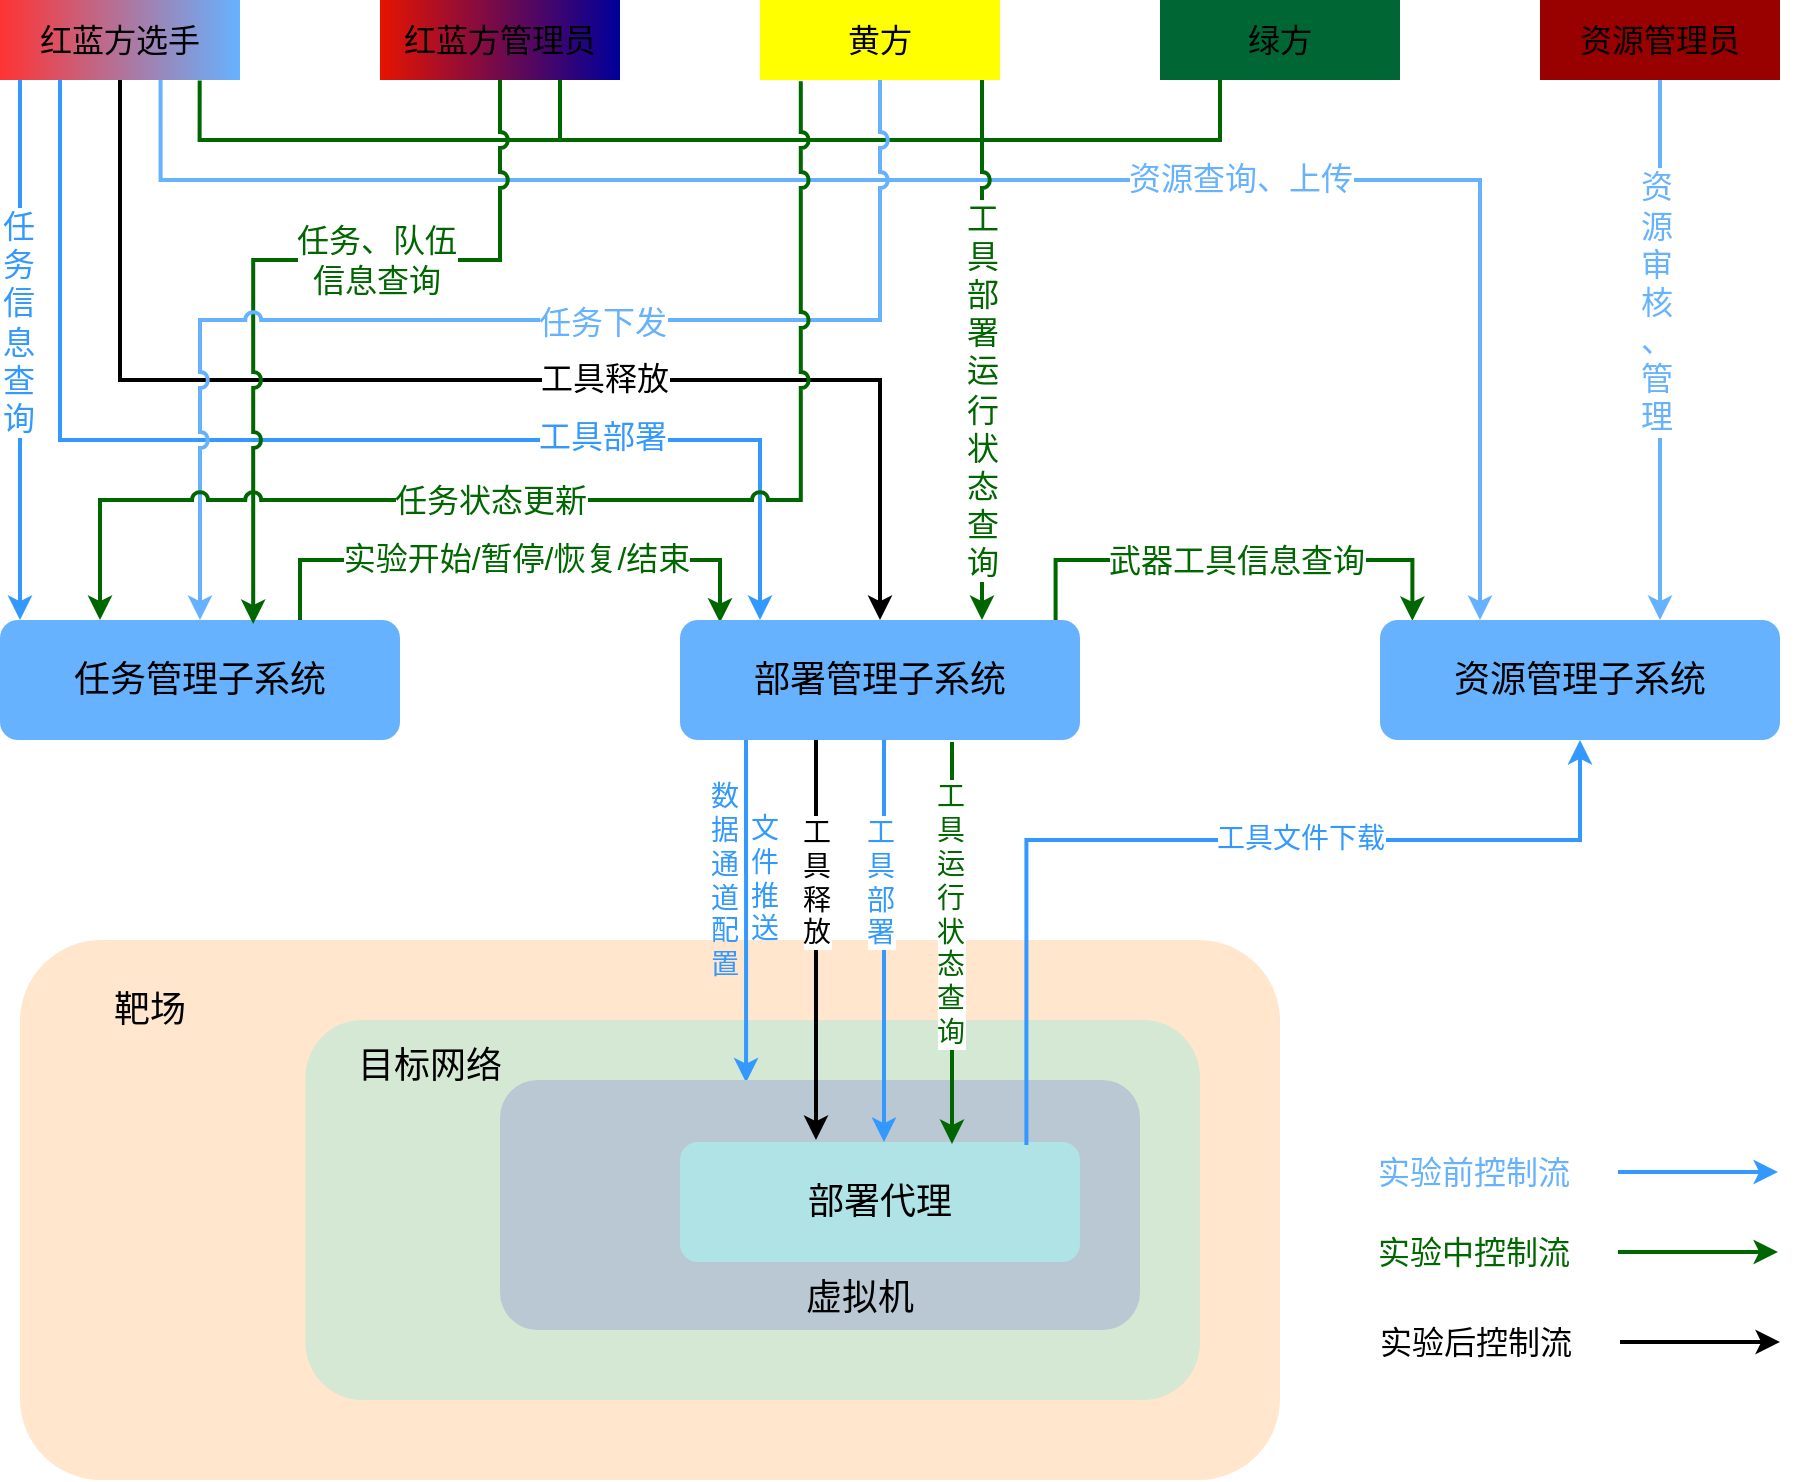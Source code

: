 <mxfile version="20.2.3" type="device"><diagram id="o6t8dIwFZpjB16rTFD4r" name="第 1 页"><mxGraphModel dx="2062" dy="1225" grid="1" gridSize="10" guides="1" tooltips="1" connect="1" arrows="1" fold="1" page="1" pageScale="1" pageWidth="827" pageHeight="1169" math="0" shadow="0"><root><mxCell id="0"/><mxCell id="1" parent="0"/><mxCell id="ql9od-XBKlhy6hnMBFpT-6" value="" style="rounded=1;whiteSpace=wrap;html=1;fontSize=16;fillColor=#ffe6cc;strokeColor=none;" parent="1" vertex="1"><mxGeometry x="90" y="650" width="630" height="270" as="geometry"/></mxCell><mxCell id="VF-RHqyu1tb8mSycUgRp-1" value="" style="rounded=1;whiteSpace=wrap;html=1;fontSize=16;fillColor=#d5e8d4;strokeColor=none;" parent="1" vertex="1"><mxGeometry x="232.75" y="690" width="447.25" height="190" as="geometry"/></mxCell><mxCell id="ql9od-XBKlhy6hnMBFpT-33" style="edgeStyle=orthogonalEdgeStyle;rounded=0;orthogonalLoop=1;jettySize=auto;html=1;exitX=0.75;exitY=0;exitDx=0;exitDy=0;entryX=0.096;entryY=0.022;entryDx=0;entryDy=0;entryPerimeter=0;fontSize=14;fontColor=#006600;endArrow=classic;endFill=1;strokeColor=#006600;strokeWidth=2;jumpStyle=arc;" parent="1" source="ql9od-XBKlhy6hnMBFpT-1" target="ql9od-XBKlhy6hnMBFpT-4" edge="1"><mxGeometry relative="1" as="geometry"><Array as="points"><mxPoint x="230" y="460"/><mxPoint x="440" y="460"/><mxPoint x="440" y="491"/></Array></mxGeometry></mxCell><mxCell id="ql9od-XBKlhy6hnMBFpT-34" value="实验开始/暂停/恢复/结束" style="edgeLabel;html=1;align=center;verticalAlign=middle;resizable=0;points=[];fontSize=16;fontColor=#006600;" parent="ql9od-XBKlhy6hnMBFpT-33" vertex="1" connectable="0"><mxGeometry x="-0.151" y="5" relative="1" as="geometry"><mxPoint x="22" y="4" as="offset"/></mxGeometry></mxCell><mxCell id="ql9od-XBKlhy6hnMBFpT-1" value="&lt;font style=&quot;font-size: 18px;&quot;&gt;任务管理子系统&lt;/font&gt;" style="rounded=1;whiteSpace=wrap;html=1;fillColor=#66B2FF;strokeColor=none;fontSize=18;" parent="1" vertex="1"><mxGeometry x="80" y="490" width="200" height="60" as="geometry"/></mxCell><mxCell id="ql9od-XBKlhy6hnMBFpT-35" style="edgeStyle=orthogonalEdgeStyle;rounded=0;orthogonalLoop=1;jettySize=auto;html=1;exitX=0.939;exitY=0.014;exitDx=0;exitDy=0;entryX=0.081;entryY=0.007;entryDx=0;entryDy=0;fontSize=18;fontColor=#006600;endArrow=classic;endFill=1;strokeColor=#006600;strokeWidth=2;entryPerimeter=0;exitPerimeter=0;jumpStyle=arc;" parent="1" source="ql9od-XBKlhy6hnMBFpT-4" target="ql9od-XBKlhy6hnMBFpT-5" edge="1"><mxGeometry relative="1" as="geometry"><mxPoint x="630.0" y="460" as="sourcePoint"/><mxPoint x="780" y="460" as="targetPoint"/><Array as="points"><mxPoint x="608" y="460"/><mxPoint x="786" y="460"/></Array></mxGeometry></mxCell><mxCell id="ql9od-XBKlhy6hnMBFpT-36" value="武器工具信息查询" style="edgeLabel;html=1;align=center;verticalAlign=middle;resizable=0;points=[];fontSize=16;fontColor=#006600;" parent="ql9od-XBKlhy6hnMBFpT-35" vertex="1" connectable="0"><mxGeometry x="-0.215" y="-2" relative="1" as="geometry"><mxPoint x="27" y="-2" as="offset"/></mxGeometry></mxCell><mxCell id="VF-RHqyu1tb8mSycUgRp-3" style="edgeStyle=orthogonalEdgeStyle;rounded=0;orthogonalLoop=1;jettySize=auto;html=1;exitX=0.25;exitY=1;exitDx=0;exitDy=0;entryX=0.389;entryY=0.01;entryDx=0;entryDy=0;entryPerimeter=0;strokeWidth=2;strokeColor=#3399FF;jumpStyle=arc;" parent="1" edge="1"><mxGeometry relative="1" as="geometry"><mxPoint x="453.0" y="550" as="sourcePoint"/><mxPoint x="453.04" y="721.25" as="targetPoint"/></mxGeometry></mxCell><mxCell id="VF-RHqyu1tb8mSycUgRp-4" value="数&lt;br style=&quot;font-size: 14px;&quot;&gt;据&lt;br style=&quot;font-size: 14px;&quot;&gt;通&lt;br style=&quot;font-size: 14px;&quot;&gt;道&lt;br style=&quot;font-size: 14px;&quot;&gt;配&lt;br style=&quot;font-size: 14px;&quot;&gt;置" style="edgeLabel;html=1;align=center;verticalAlign=middle;resizable=0;points=[];fontColor=#3399FF;labelBackgroundColor=none;fontSize=14;" parent="VF-RHqyu1tb8mSycUgRp-3" vertex="1" connectable="0"><mxGeometry x="-0.237" y="-3" relative="1" as="geometry"><mxPoint x="-8" y="4" as="offset"/></mxGeometry></mxCell><mxCell id="SJkDMFfPqXPUdXVv0qJ7-1" style="edgeStyle=orthogonalEdgeStyle;rounded=0;orthogonalLoop=1;jettySize=auto;html=1;entryX=0.832;entryY=1.007;entryDx=0;entryDy=0;entryPerimeter=0;fontColor=#3399FF;strokeColor=#006600;strokeWidth=2;startArrow=none;startFill=0;endArrow=none;endFill=0;jumpStyle=arc;" parent="1" target="ql9od-XBKlhy6hnMBFpT-11" edge="1"><mxGeometry relative="1" as="geometry"><Array as="points"><mxPoint x="180" y="250"/></Array><mxPoint x="360" y="250" as="sourcePoint"/></mxGeometry></mxCell><mxCell id="ql9od-XBKlhy6hnMBFpT-4" value="&lt;font style=&quot;font-size: 18px;&quot;&gt;部署管理子系统&lt;/font&gt;" style="rounded=1;whiteSpace=wrap;html=1;fillColor=#66B2FF;strokeColor=none;fontSize=18;" parent="1" vertex="1"><mxGeometry x="420" y="490" width="200" height="60" as="geometry"/></mxCell><mxCell id="ql9od-XBKlhy6hnMBFpT-5" value="&lt;font style=&quot;font-size: 18px;&quot;&gt;资源管理子系统&lt;/font&gt;" style="rounded=1;whiteSpace=wrap;html=1;fillColor=#66B2FF;strokeColor=none;fontSize=18;" parent="1" vertex="1"><mxGeometry x="770" y="490" width="200" height="60" as="geometry"/></mxCell><mxCell id="ql9od-XBKlhy6hnMBFpT-7" value="靶场" style="text;html=1;strokeColor=none;fillColor=none;align=center;verticalAlign=middle;whiteSpace=wrap;rounded=0;fontSize=18;" parent="1" vertex="1"><mxGeometry x="110" y="670" width="90" height="30" as="geometry"/></mxCell><mxCell id="ql9od-XBKlhy6hnMBFpT-8" value="" style="rounded=1;whiteSpace=wrap;html=1;fontSize=16;fillColor=#bac8d3;strokeColor=none;" parent="1" vertex="1"><mxGeometry x="330" y="720" width="320" height="125" as="geometry"/></mxCell><mxCell id="ql9od-XBKlhy6hnMBFpT-9" value="虚拟机" style="text;html=1;strokeColor=none;fillColor=none;align=center;verticalAlign=middle;whiteSpace=wrap;rounded=0;fontSize=18;" parent="1" vertex="1"><mxGeometry x="480" y="814" width="60" height="30" as="geometry"/></mxCell><mxCell id="ql9od-XBKlhy6hnMBFpT-10" value="&lt;font style=&quot;font-size: 18px;&quot;&gt;部署代理&lt;/font&gt;" style="rounded=1;whiteSpace=wrap;html=1;fillColor=#b0e3e6;strokeColor=none;fontSize=18;" parent="1" vertex="1"><mxGeometry x="420" y="751" width="200" height="60" as="geometry"/></mxCell><mxCell id="ql9od-XBKlhy6hnMBFpT-16" style="edgeStyle=orthogonalEdgeStyle;rounded=0;orthogonalLoop=1;jettySize=auto;html=1;fontSize=16;fillColor=#d5e8d4;gradientColor=#97d077;strokeColor=#3399FF;strokeWidth=2;jumpStyle=arc;" parent="1" edge="1"><mxGeometry relative="1" as="geometry"><mxPoint x="90" y="220" as="sourcePoint"/><mxPoint x="90" y="490" as="targetPoint"/><Array as="points"><mxPoint x="90" y="470"/><mxPoint x="90" y="470"/></Array></mxGeometry></mxCell><mxCell id="ql9od-XBKlhy6hnMBFpT-17" value="任&lt;br style=&quot;font-size: 16px;&quot;&gt;务&lt;br style=&quot;font-size: 16px;&quot;&gt;信&lt;br style=&quot;font-size: 16px;&quot;&gt;息&lt;br style=&quot;font-size: 16px;&quot;&gt;查&lt;br style=&quot;font-size: 16px;&quot;&gt;询" style="edgeLabel;html=1;align=center;verticalAlign=middle;resizable=0;points=[];fontSize=16;fontColor=#3399FF;" parent="ql9od-XBKlhy6hnMBFpT-16" vertex="1" connectable="0"><mxGeometry x="0.019" y="-1" relative="1" as="geometry"><mxPoint y="-17" as="offset"/></mxGeometry></mxCell><mxCell id="ql9od-XBKlhy6hnMBFpT-24" style="edgeStyle=orthogonalEdgeStyle;rounded=0;orthogonalLoop=1;jettySize=auto;html=1;exitX=0.669;exitY=0.98;exitDx=0;exitDy=0;entryX=0.25;entryY=0;entryDx=0;entryDy=0;fontSize=16;fontColor=#000000;endArrow=classic;endFill=1;strokeColor=#66B2FF;strokeWidth=2;exitPerimeter=0;jumpStyle=arc;" parent="1" source="ql9od-XBKlhy6hnMBFpT-11" target="ql9od-XBKlhy6hnMBFpT-5" edge="1"><mxGeometry relative="1" as="geometry"><Array as="points"><mxPoint x="160" y="270"/><mxPoint x="820" y="270"/></Array></mxGeometry></mxCell><mxCell id="ql9od-XBKlhy6hnMBFpT-25" value="&lt;font color=&quot;#66b2ff&quot; style=&quot;font-size: 16px;&quot;&gt;资源查询、上传&lt;/font&gt;" style="edgeLabel;html=1;align=center;verticalAlign=middle;resizable=0;points=[];fontSize=16;fontColor=#000000;" parent="ql9od-XBKlhy6hnMBFpT-24" vertex="1" connectable="0"><mxGeometry x="0.026" relative="1" as="geometry"><mxPoint x="113" y="-1" as="offset"/></mxGeometry></mxCell><mxCell id="ql9od-XBKlhy6hnMBFpT-26" style="edgeStyle=orthogonalEdgeStyle;rounded=0;orthogonalLoop=1;jettySize=auto;html=1;exitX=0.5;exitY=1;exitDx=0;exitDy=0;entryX=0.5;entryY=0;entryDx=0;entryDy=0;fontSize=16;fontColor=#66B2FF;endArrow=classic;endFill=1;strokeColor=#000000;strokeWidth=2;jumpStyle=arc;" parent="1" source="ql9od-XBKlhy6hnMBFpT-11" target="ql9od-XBKlhy6hnMBFpT-4" edge="1"><mxGeometry relative="1" as="geometry"><Array as="points"><mxPoint x="140" y="370"/><mxPoint x="520" y="370"/></Array></mxGeometry></mxCell><mxCell id="ql9od-XBKlhy6hnMBFpT-27" value="&lt;font color=&quot;#000000&quot; style=&quot;font-size: 16px;&quot;&gt;工具释放&lt;/font&gt;" style="edgeLabel;html=1;align=center;verticalAlign=middle;resizable=0;points=[];fontSize=16;fontColor=#66B2FF;" parent="ql9od-XBKlhy6hnMBFpT-26" vertex="1" connectable="0"><mxGeometry x="0.084" relative="1" as="geometry"><mxPoint x="39" y="-1" as="offset"/></mxGeometry></mxCell><mxCell id="ql9od-XBKlhy6hnMBFpT-28" style="edgeStyle=orthogonalEdgeStyle;rounded=0;orthogonalLoop=1;jettySize=auto;html=1;exitX=0.25;exitY=1;exitDx=0;exitDy=0;fontSize=16;fontColor=#000000;endArrow=classic;endFill=1;strokeColor=#3399FF;strokeWidth=2;jumpStyle=arc;" parent="1" source="ql9od-XBKlhy6hnMBFpT-11" edge="1"><mxGeometry relative="1" as="geometry"><Array as="points"><mxPoint x="110" y="400"/><mxPoint x="460" y="400"/><mxPoint x="460" y="490"/></Array><mxPoint x="460" y="490" as="targetPoint"/></mxGeometry></mxCell><mxCell id="ql9od-XBKlhy6hnMBFpT-29" value="&lt;font style=&quot;font-size: 16px;&quot;&gt;工具部署&lt;/font&gt;" style="edgeLabel;html=1;align=center;verticalAlign=middle;resizable=0;points=[];fontSize=16;fontColor=#3399FF;" parent="ql9od-XBKlhy6hnMBFpT-28" vertex="1" connectable="0"><mxGeometry x="0.049" y="-5" relative="1" as="geometry"><mxPoint x="126" y="-7" as="offset"/></mxGeometry></mxCell><mxCell id="ql9od-XBKlhy6hnMBFpT-11" value="红蓝方选手" style="rounded=0;whiteSpace=wrap;html=1;fontSize=16;fillColor=#FF3333;fontColor=#000000;strokeColor=none;gradientColor=#66B2FF;gradientDirection=east;" parent="1" vertex="1"><mxGeometry x="80" y="180" width="120" height="40" as="geometry"/></mxCell><mxCell id="ql9od-XBKlhy6hnMBFpT-47" style="edgeStyle=orthogonalEdgeStyle;rounded=0;orthogonalLoop=1;jettySize=auto;html=1;exitX=0.5;exitY=1;exitDx=0;exitDy=0;entryX=0.633;entryY=0.033;entryDx=0;entryDy=0;entryPerimeter=0;fontSize=12;fontColor=#66B2FF;endArrow=classic;endFill=1;strokeColor=#006600;strokeWidth=2;jumpStyle=arc;" parent="1" source="ql9od-XBKlhy6hnMBFpT-12" target="ql9od-XBKlhy6hnMBFpT-1" edge="1"><mxGeometry relative="1" as="geometry"><Array as="points"><mxPoint x="330" y="310"/><mxPoint x="207" y="310"/></Array></mxGeometry></mxCell><mxCell id="ql9od-XBKlhy6hnMBFpT-48" value="任务、队伍&lt;br style=&quot;font-size: 16px;&quot;&gt;信息查询" style="edgeLabel;html=1;align=center;verticalAlign=middle;resizable=0;points=[];fontSize=16;fontColor=#006600;" parent="ql9od-XBKlhy6hnMBFpT-47" vertex="1" connectable="0"><mxGeometry x="-0.152" y="-4" relative="1" as="geometry"><mxPoint x="15" y="4" as="offset"/></mxGeometry></mxCell><mxCell id="ql9od-XBKlhy6hnMBFpT-49" style="edgeStyle=orthogonalEdgeStyle;rounded=0;orthogonalLoop=1;jettySize=auto;html=1;exitX=0.75;exitY=1;exitDx=0;exitDy=0;fontSize=12;fontColor=#006600;endArrow=none;endFill=0;strokeColor=#006600;strokeWidth=2;jumpStyle=arc;" parent="1" source="ql9od-XBKlhy6hnMBFpT-12" edge="1"><mxGeometry relative="1" as="geometry"><mxPoint x="570" y="250" as="targetPoint"/><Array as="points"><mxPoint x="360" y="250"/></Array></mxGeometry></mxCell><mxCell id="ql9od-XBKlhy6hnMBFpT-12" value="红蓝方管理员" style="rounded=0;whiteSpace=wrap;html=1;fontSize=16;fillColor=#e51400;fontColor=#000000;strokeColor=none;gradientColor=#000099;gradientDirection=east;" parent="1" vertex="1"><mxGeometry x="270" y="180" width="120" height="40" as="geometry"/></mxCell><mxCell id="ql9od-XBKlhy6hnMBFpT-45" style="edgeStyle=orthogonalEdgeStyle;rounded=0;orthogonalLoop=1;jettySize=auto;html=1;exitX=0.5;exitY=1;exitDx=0;exitDy=0;fontSize=12;fontColor=#000000;endArrow=classic;endFill=1;strokeColor=#66B2FF;strokeWidth=2;jumpStyle=arc;" parent="1" source="ql9od-XBKlhy6hnMBFpT-13" edge="1"><mxGeometry relative="1" as="geometry"><mxPoint x="910" y="490" as="targetPoint"/><Array as="points"><mxPoint x="910" y="490"/></Array></mxGeometry></mxCell><mxCell id="ql9od-XBKlhy6hnMBFpT-46" value="资&lt;br style=&quot;font-size: 16px;&quot;&gt;源&lt;br style=&quot;font-size: 16px;&quot;&gt;审&lt;br style=&quot;font-size: 16px;&quot;&gt;核&lt;br style=&quot;font-size: 16px;&quot;&gt;、&lt;br style=&quot;font-size: 16px;&quot;&gt;管&lt;br style=&quot;font-size: 16px;&quot;&gt;理" style="edgeLabel;html=1;align=center;verticalAlign=middle;resizable=0;points=[];fontSize=16;fontColor=#66B2FF;" parent="ql9od-XBKlhy6hnMBFpT-45" vertex="1" connectable="0"><mxGeometry x="-0.417" y="1" relative="1" as="geometry"><mxPoint x="-3" y="32" as="offset"/></mxGeometry></mxCell><mxCell id="ql9od-XBKlhy6hnMBFpT-13" value="资源管理员" style="rounded=0;whiteSpace=wrap;html=1;fontSize=16;fillColor=#990000;strokeColor=none;gradientDirection=east;gradientColor=none;" parent="1" vertex="1"><mxGeometry x="850" y="180" width="120" height="40" as="geometry"/></mxCell><mxCell id="ql9od-XBKlhy6hnMBFpT-30" style="edgeStyle=orthogonalEdgeStyle;rounded=0;orthogonalLoop=1;jettySize=auto;html=1;exitX=0.5;exitY=1;exitDx=0;exitDy=0;entryX=0.5;entryY=0;entryDx=0;entryDy=0;fontSize=16;fontColor=#006600;endArrow=classic;endFill=1;strokeColor=#66B2FF;strokeWidth=2;jumpStyle=arc;" parent="1" source="ql9od-XBKlhy6hnMBFpT-14" target="ql9od-XBKlhy6hnMBFpT-1" edge="1"><mxGeometry relative="1" as="geometry"><Array as="points"><mxPoint x="520" y="340"/><mxPoint x="180" y="340"/></Array></mxGeometry></mxCell><mxCell id="ql9od-XBKlhy6hnMBFpT-31" value="任务下发" style="edgeLabel;html=1;align=center;verticalAlign=middle;resizable=0;points=[];fontSize=16;fontColor=#66B2FF;" parent="ql9od-XBKlhy6hnMBFpT-30" vertex="1" connectable="0"><mxGeometry x="0.226" y="-3" relative="1" as="geometry"><mxPoint x="115" y="4" as="offset"/></mxGeometry></mxCell><mxCell id="ql9od-XBKlhy6hnMBFpT-32" value="&lt;font color=&quot;#006600&quot; style=&quot;font-size: 16px;&quot;&gt;任务状态更新&lt;/font&gt;" style="edgeStyle=orthogonalEdgeStyle;rounded=0;orthogonalLoop=1;jettySize=auto;html=1;exitX=0.17;exitY=1.016;exitDx=0;exitDy=0;entryX=0.25;entryY=0;entryDx=0;entryDy=0;fontSize=16;fontColor=#66B2FF;endArrow=classic;endFill=1;strokeColor=#006600;strokeWidth=2;exitPerimeter=0;jumpStyle=arc;" parent="1" source="ql9od-XBKlhy6hnMBFpT-14" target="ql9od-XBKlhy6hnMBFpT-1" edge="1"><mxGeometry x="0.174" relative="1" as="geometry"><Array as="points"><mxPoint x="480" y="430"/><mxPoint x="130" y="430"/></Array><mxPoint x="-1" as="offset"/></mxGeometry></mxCell><mxCell id="ql9od-XBKlhy6hnMBFpT-37" style="edgeStyle=orthogonalEdgeStyle;rounded=0;orthogonalLoop=1;jettySize=auto;html=1;exitX=0.75;exitY=1;exitDx=0;exitDy=0;fontSize=12;fontColor=#006600;endArrow=classic;endFill=1;strokeColor=#006600;strokeWidth=2;jumpStyle=arc;" parent="1" edge="1"><mxGeometry relative="1" as="geometry"><mxPoint x="571" y="490" as="targetPoint"/><Array as="points"><mxPoint x="571" y="490"/></Array><mxPoint x="571.0" y="220" as="sourcePoint"/></mxGeometry></mxCell><mxCell id="ql9od-XBKlhy6hnMBFpT-38" value="工&lt;br style=&quot;font-size: 16px;&quot;&gt;具&lt;br style=&quot;font-size: 16px;&quot;&gt;部&lt;br style=&quot;font-size: 16px;&quot;&gt;署&lt;br style=&quot;font-size: 16px;&quot;&gt;运&lt;br style=&quot;font-size: 16px;&quot;&gt;行&lt;br style=&quot;font-size: 16px;&quot;&gt;状&lt;br style=&quot;font-size: 16px;&quot;&gt;态&lt;br style=&quot;font-size: 16px;&quot;&gt;查&lt;br style=&quot;font-size: 16px;&quot;&gt;询" style="edgeLabel;html=1;align=center;verticalAlign=middle;resizable=0;points=[];fontSize=16;fontColor=#006600;" parent="ql9od-XBKlhy6hnMBFpT-37" vertex="1" connectable="0"><mxGeometry x="-0.27" relative="1" as="geometry"><mxPoint y="56" as="offset"/></mxGeometry></mxCell><mxCell id="ql9od-XBKlhy6hnMBFpT-14" value="黄方" style="rounded=0;whiteSpace=wrap;html=1;fontSize=16;fillColor=#FFFF00;strokeColor=none;gradientDirection=east;gradientColor=none;fontColor=#000000;" parent="1" vertex="1"><mxGeometry x="460" y="180" width="120" height="40" as="geometry"/></mxCell><mxCell id="ql9od-XBKlhy6hnMBFpT-39" style="edgeStyle=orthogonalEdgeStyle;rounded=0;orthogonalLoop=1;jettySize=auto;html=1;exitX=0.25;exitY=1;exitDx=0;exitDy=0;fontSize=12;fontColor=#006600;endArrow=none;endFill=0;strokeColor=#006600;strokeWidth=2;jumpStyle=arc;" parent="1" source="ql9od-XBKlhy6hnMBFpT-15" edge="1"><mxGeometry relative="1" as="geometry"><mxPoint x="570" y="250" as="targetPoint"/><Array as="points"><mxPoint x="690" y="250"/></Array></mxGeometry></mxCell><mxCell id="ql9od-XBKlhy6hnMBFpT-15" value="绿方" style="rounded=0;whiteSpace=wrap;html=1;fontSize=16;fillColor=#006633;strokeColor=none;gradientDirection=east;gradientColor=none;" parent="1" vertex="1"><mxGeometry x="660" y="180" width="120" height="40" as="geometry"/></mxCell><mxCell id="ql9od-XBKlhy6hnMBFpT-18" value="" style="endArrow=classic;html=1;rounded=0;fontSize=16;fontColor=#006600;strokeWidth=2;endFill=1;strokeColor=#006600;jumpStyle=arc;" parent="1" edge="1"><mxGeometry width="50" height="50" relative="1" as="geometry"><mxPoint x="889" y="806" as="sourcePoint"/><mxPoint x="969" y="806" as="targetPoint"/></mxGeometry></mxCell><mxCell id="ql9od-XBKlhy6hnMBFpT-19" value="实验中控制流" style="text;html=1;strokeColor=none;fillColor=none;align=center;verticalAlign=middle;whiteSpace=wrap;rounded=0;fontSize=16;fontColor=#006600;" parent="1" vertex="1"><mxGeometry x="767" y="791" width="100" height="30" as="geometry"/></mxCell><mxCell id="ql9od-XBKlhy6hnMBFpT-20" value="" style="endArrow=classic;html=1;rounded=0;fontSize=16;fontColor=#006600;strokeWidth=2;endFill=1;strokeColor=#3399FF;jumpStyle=arc;" parent="1" edge="1"><mxGeometry width="50" height="50" relative="1" as="geometry"><mxPoint x="889" y="766.0" as="sourcePoint"/><mxPoint x="969" y="766.0" as="targetPoint"/></mxGeometry></mxCell><mxCell id="ql9od-XBKlhy6hnMBFpT-21" value="实验前控制流" style="text;html=1;strokeColor=none;fillColor=none;align=center;verticalAlign=middle;whiteSpace=wrap;rounded=0;fontSize=16;fontColor=#66B2FF;strokeWidth=2;" parent="1" vertex="1"><mxGeometry x="767" y="751" width="100" height="30" as="geometry"/></mxCell><mxCell id="ql9od-XBKlhy6hnMBFpT-22" value="" style="endArrow=classic;html=1;rounded=0;fontSize=16;fontColor=#000000;strokeWidth=2;endFill=1;strokeColor=#000000;jumpStyle=arc;" parent="1" edge="1"><mxGeometry width="50" height="50" relative="1" as="geometry"><mxPoint x="890" y="851.0" as="sourcePoint"/><mxPoint x="970" y="851.0" as="targetPoint"/></mxGeometry></mxCell><mxCell id="ql9od-XBKlhy6hnMBFpT-23" value="实验后控制流" style="text;html=1;strokeColor=none;fillColor=none;align=center;verticalAlign=middle;whiteSpace=wrap;rounded=0;fontSize=16;fontColor=#000000;" parent="1" vertex="1"><mxGeometry x="768" y="836" width="100" height="30" as="geometry"/></mxCell><mxCell id="ql9od-XBKlhy6hnMBFpT-43" style="edgeStyle=orthogonalEdgeStyle;rounded=0;orthogonalLoop=1;jettySize=auto;html=1;exitX=0.25;exitY=1;exitDx=0;exitDy=0;fontSize=12;fontColor=#006600;endArrow=classic;endFill=1;strokeColor=#000000;strokeWidth=2;jumpStyle=arc;" parent="1" edge="1"><mxGeometry relative="1" as="geometry"><mxPoint x="488" y="550" as="sourcePoint"/><mxPoint x="488" y="750" as="targetPoint"/></mxGeometry></mxCell><mxCell id="ql9od-XBKlhy6hnMBFpT-44" value="&lt;font color=&quot;#000000&quot; style=&quot;font-size: 14px;&quot;&gt;工&lt;br style=&quot;font-size: 14px;&quot;&gt;具&lt;br style=&quot;font-size: 14px;&quot;&gt;释&lt;br style=&quot;font-size: 14px;&quot;&gt;放&lt;/font&gt;" style="edgeLabel;html=1;align=center;verticalAlign=middle;resizable=0;points=[];fontSize=14;fontColor=#006600;" parent="ql9od-XBKlhy6hnMBFpT-43" vertex="1" connectable="0"><mxGeometry x="-0.337" y="-2" relative="1" as="geometry"><mxPoint x="2" y="4" as="offset"/></mxGeometry></mxCell><mxCell id="VF-RHqyu1tb8mSycUgRp-2" value="目标网络" style="text;html=1;strokeColor=none;fillColor=none;align=center;verticalAlign=middle;whiteSpace=wrap;rounded=0;fontSize=18;" parent="1" vertex="1"><mxGeometry x="250" y="698" width="90" height="30" as="geometry"/></mxCell><mxCell id="SJkDMFfPqXPUdXVv0qJ7-5" style="edgeStyle=orthogonalEdgeStyle;rounded=0;orthogonalLoop=1;jettySize=auto;html=1;exitX=0.75;exitY=1;exitDx=0;exitDy=0;entryX=0.75;entryY=0;entryDx=0;entryDy=0;fontSize=12;fontColor=#006600;endArrow=classic;endFill=1;strokeColor=#006600;strokeWidth=2;jumpStyle=arc;" parent="1" edge="1"><mxGeometry relative="1" as="geometry"><mxPoint x="556.0" y="551" as="sourcePoint"/><mxPoint x="556.0" y="752" as="targetPoint"/></mxGeometry></mxCell><mxCell id="SJkDMFfPqXPUdXVv0qJ7-6" value="工&lt;br style=&quot;font-size: 14px;&quot;&gt;具&lt;br style=&quot;font-size: 14px;&quot;&gt;运&lt;br style=&quot;font-size: 14px;&quot;&gt;行&lt;br style=&quot;font-size: 14px;&quot;&gt;状&lt;br style=&quot;font-size: 14px;&quot;&gt;态&lt;br style=&quot;font-size: 14px;&quot;&gt;查&lt;br style=&quot;font-size: 14px;&quot;&gt;询" style="edgeLabel;html=1;align=center;verticalAlign=middle;resizable=0;points=[];fontSize=14;fontColor=#006600;labelBackgroundColor=default;" parent="SJkDMFfPqXPUdXVv0qJ7-5" vertex="1" connectable="0"><mxGeometry x="-0.107" y="-2" relative="1" as="geometry"><mxPoint x="1" y="-4" as="offset"/></mxGeometry></mxCell><mxCell id="SJkDMFfPqXPUdXVv0qJ7-7" value="文&lt;br style=&quot;font-size: 14px;&quot;&gt;件&lt;br style=&quot;font-size: 14px;&quot;&gt;推&lt;br style=&quot;font-size: 14px;&quot;&gt;送" style="edgeLabel;html=1;align=center;verticalAlign=middle;resizable=0;points=[];fontColor=#3399FF;labelBackgroundColor=none;fontSize=14;" parent="1" vertex="1" connectable="0"><mxGeometry x="453.015" y="624.518" as="geometry"><mxPoint x="9" y="-6" as="offset"/></mxGeometry></mxCell><mxCell id="SJkDMFfPqXPUdXVv0qJ7-8" style="edgeStyle=orthogonalEdgeStyle;rounded=0;orthogonalLoop=1;jettySize=auto;html=1;exitX=0.75;exitY=1;exitDx=0;exitDy=0;entryX=0.75;entryY=0;entryDx=0;entryDy=0;fontSize=12;fontColor=#006600;endArrow=classic;endFill=1;strokeColor=#3399FF;strokeWidth=2;jumpStyle=arc;" parent="1" edge="1"><mxGeometry relative="1" as="geometry"><mxPoint x="522.0" y="550" as="sourcePoint"/><mxPoint x="522.0" y="751" as="targetPoint"/></mxGeometry></mxCell><mxCell id="SJkDMFfPqXPUdXVv0qJ7-9" value="工&lt;br style=&quot;font-size: 14px;&quot;&gt;具&lt;br style=&quot;font-size: 14px;&quot;&gt;部&lt;br style=&quot;font-size: 14px;&quot;&gt;署" style="edgeLabel;html=1;align=center;verticalAlign=middle;resizable=0;points=[];fontSize=14;fontColor=#3399FF;labelBackgroundColor=default;" parent="SJkDMFfPqXPUdXVv0qJ7-8" vertex="1" connectable="0"><mxGeometry x="-0.107" y="-2" relative="1" as="geometry"><mxPoint y="-19" as="offset"/></mxGeometry></mxCell><mxCell id="SJkDMFfPqXPUdXVv0qJ7-12" style="edgeStyle=orthogonalEdgeStyle;rounded=0;orthogonalLoop=1;jettySize=auto;html=1;exitX=0.5;exitY=1;exitDx=0;exitDy=0;entryX=0.866;entryY=0.025;entryDx=0;entryDy=0;entryPerimeter=0;fontSize=12;fontColor=#3399FF;startArrow=classic;startFill=1;endArrow=none;endFill=0;strokeColor=#3399FF;strokeWidth=2;jumpStyle=arc;" parent="1" source="ql9od-XBKlhy6hnMBFpT-5" target="ql9od-XBKlhy6hnMBFpT-10" edge="1"><mxGeometry relative="1" as="geometry"><Array as="points"><mxPoint x="870" y="600"/><mxPoint x="593" y="600"/></Array></mxGeometry></mxCell><mxCell id="SJkDMFfPqXPUdXVv0qJ7-13" value="工具文件下载" style="edgeLabel;html=1;align=center;verticalAlign=middle;resizable=0;points=[];fontSize=14;fontColor=#3399FF;" parent="SJkDMFfPqXPUdXVv0qJ7-12" vertex="1" connectable="0"><mxGeometry x="-0.103" y="-1" relative="1" as="geometry"><mxPoint x="25" as="offset"/></mxGeometry></mxCell></root></mxGraphModel></diagram></mxfile>